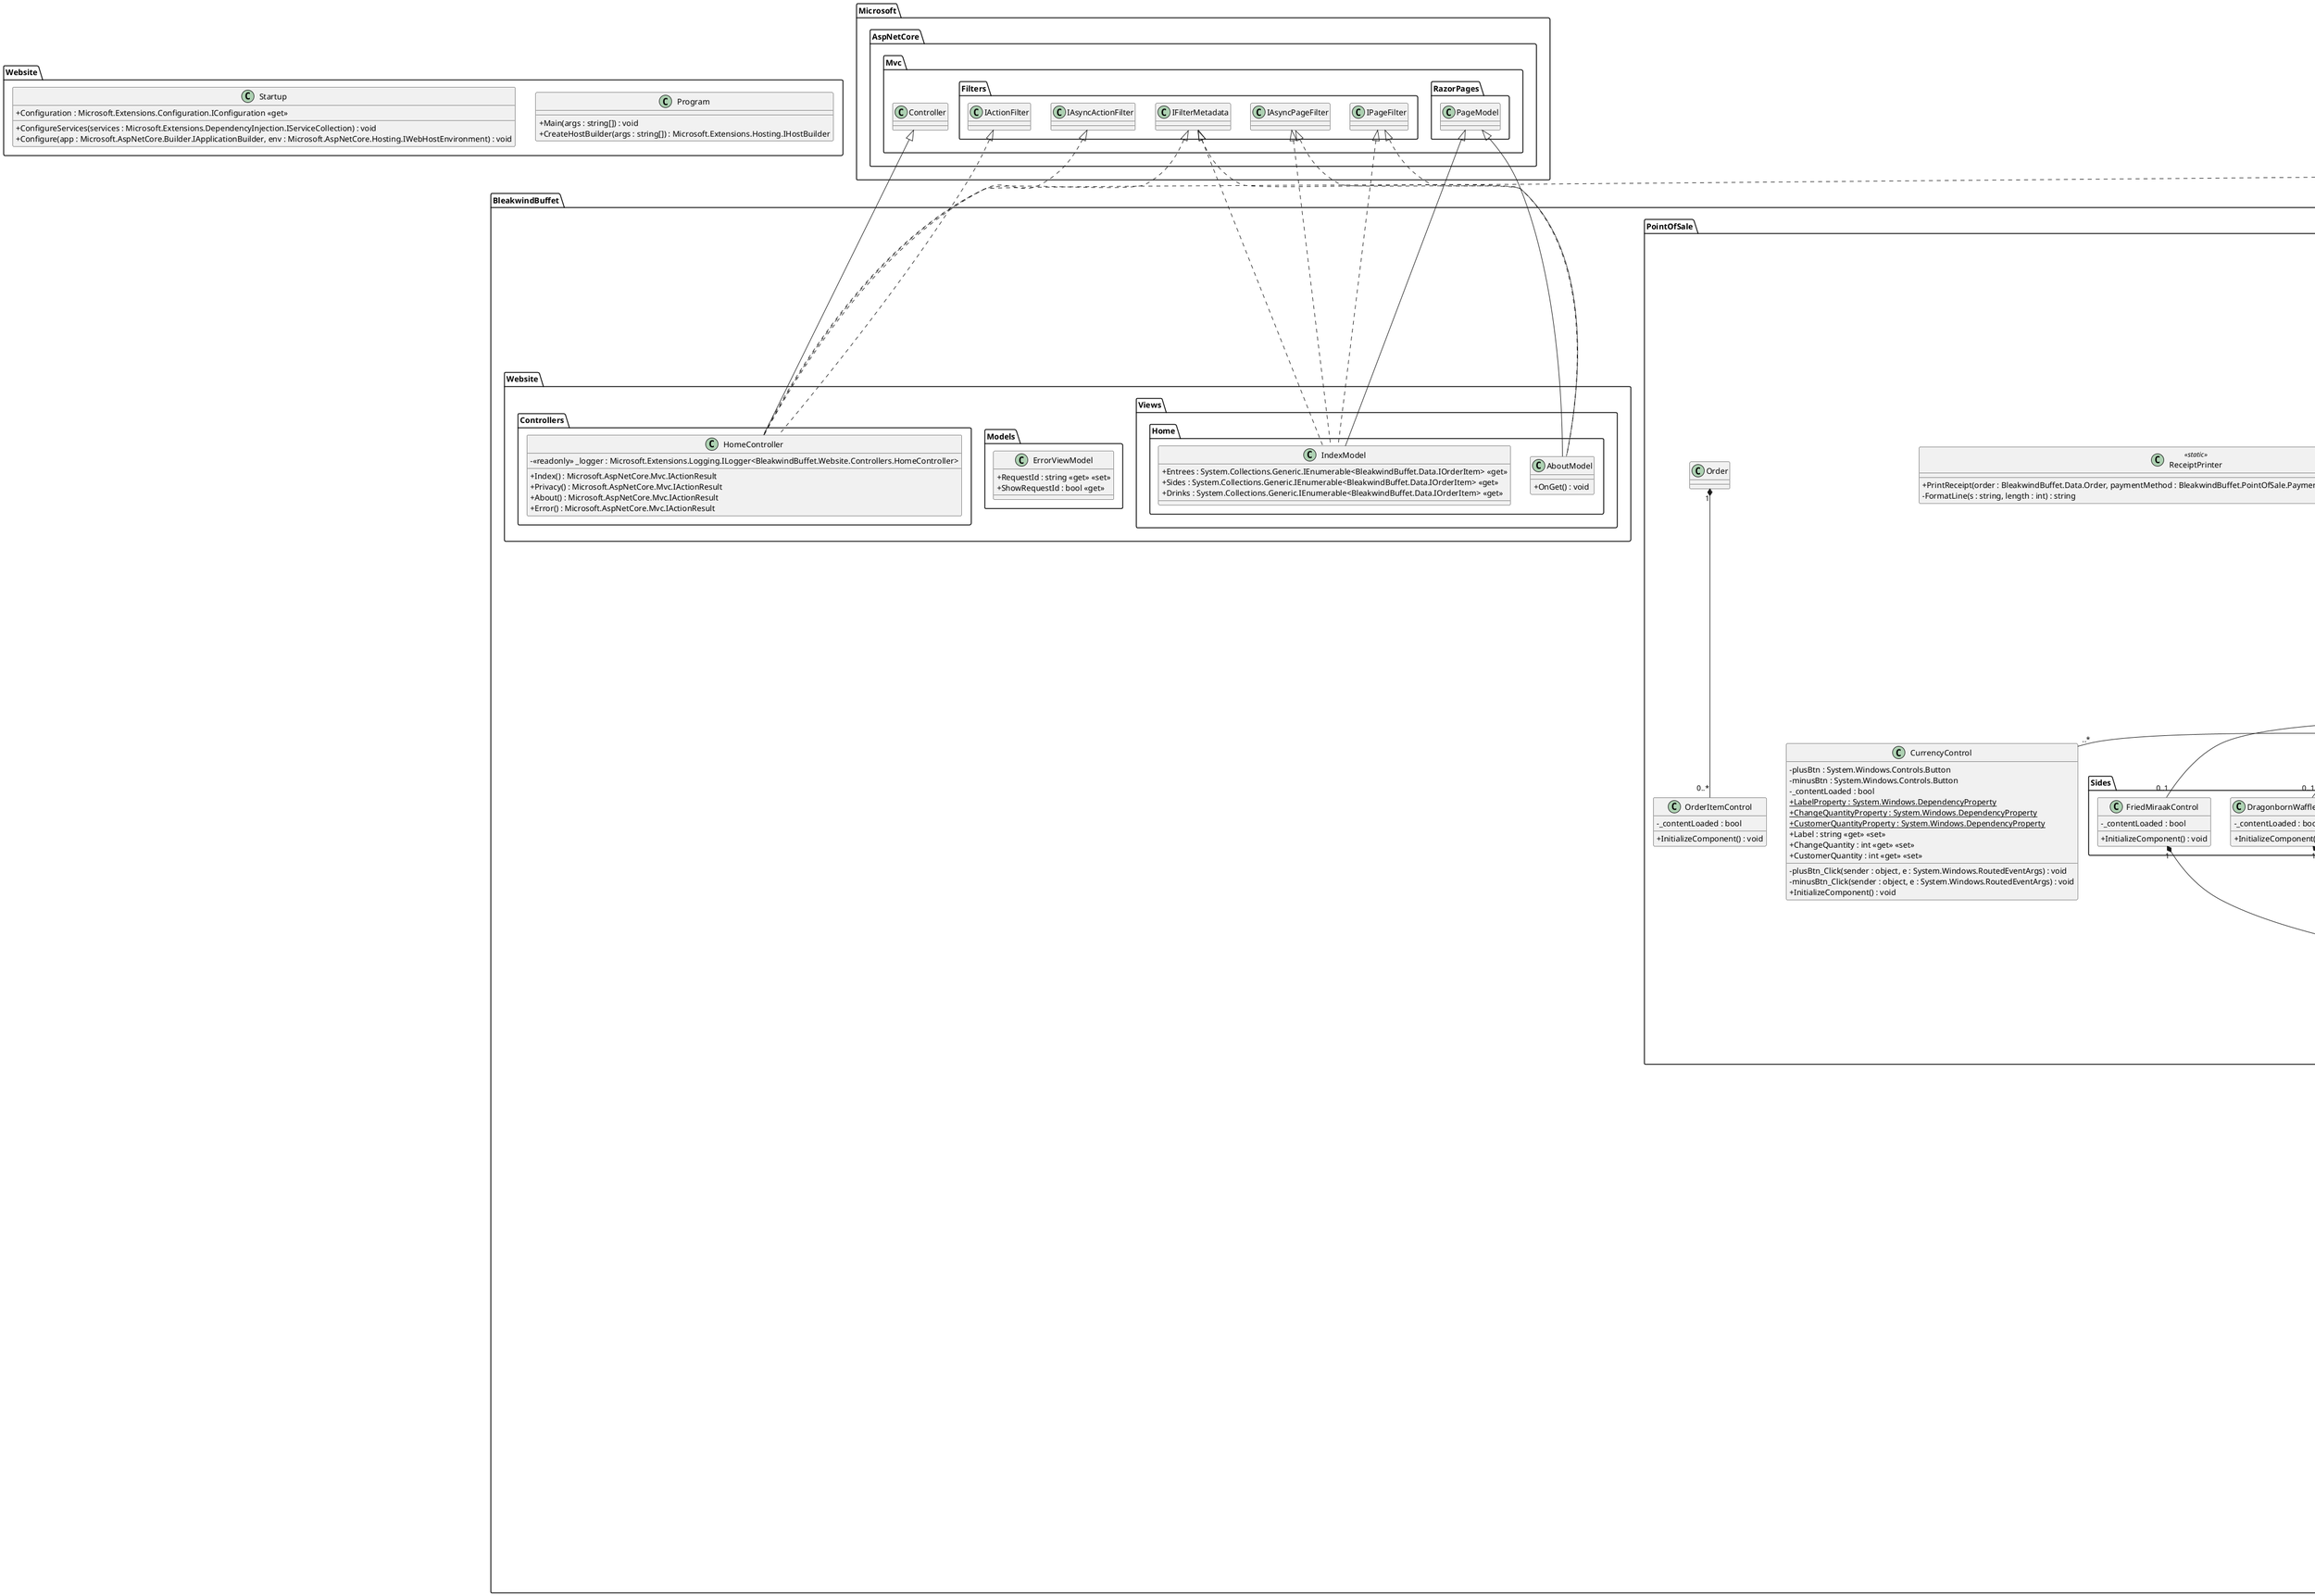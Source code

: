 @startuml

skinparam classAttributeIconSize 0

class Website.Program {
	+ Main(args : string[]) : void
	+ CreateHostBuilder(args : string[]) : Microsoft.Extensions.Hosting.IHostBuilder
}

class Website.Startup {
	+ Configuration : Microsoft.Extensions.Configuration.IConfiguration <<get>>
	+ ConfigureServices(services : Microsoft.Extensions.DependencyInjection.IServiceCollection) : void
	+ Configure(app : Microsoft.AspNetCore.Builder.IApplicationBuilder, env : Microsoft.AspNetCore.Hosting.IWebHostEnvironment) : void
}

class BleakwindBuffet.Website.Views.Home.AboutModel {
	+ OnGet() : void
}
Microsoft.AspNetCore.Mvc.Filters.IAsyncPageFilter <|.. BleakwindBuffet.Website.Views.Home.AboutModel
Microsoft.AspNetCore.Mvc.Filters.IFilterMetadata <|.. BleakwindBuffet.Website.Views.Home.AboutModel
Microsoft.AspNetCore.Mvc.Filters.IPageFilter <|.. BleakwindBuffet.Website.Views.Home.AboutModel
Microsoft.AspNetCore.Mvc.RazorPages.PageModel <|-- BleakwindBuffet.Website.Views.Home.AboutModel

class BleakwindBuffet.Website.Views.Home.IndexModel {
	+ Entrees : System.Collections.Generic.IEnumerable<BleakwindBuffet.Data.IOrderItem> <<get>>
	+ Sides : System.Collections.Generic.IEnumerable<BleakwindBuffet.Data.IOrderItem> <<get>>
	+ Drinks : System.Collections.Generic.IEnumerable<BleakwindBuffet.Data.IOrderItem> <<get>>
}
Microsoft.AspNetCore.Mvc.Filters.IAsyncPageFilter <|.. BleakwindBuffet.Website.Views.Home.IndexModel
Microsoft.AspNetCore.Mvc.Filters.IFilterMetadata <|.. BleakwindBuffet.Website.Views.Home.IndexModel
Microsoft.AspNetCore.Mvc.Filters.IPageFilter <|.. BleakwindBuffet.Website.Views.Home.IndexModel
Microsoft.AspNetCore.Mvc.RazorPages.PageModel <|-- BleakwindBuffet.Website.Views.Home.IndexModel

class BleakwindBuffet.Website.Models.ErrorViewModel {
	+ RequestId : string <<get>> <<set>>
	+ ShowRequestId : bool <<get>>
}

class BleakwindBuffet.Website.Controllers.HomeController {
	- <<readonly>> _logger : Microsoft.Extensions.Logging.ILogger<BleakwindBuffet.Website.Controllers.HomeController>
	+ Index() : Microsoft.AspNetCore.Mvc.IActionResult
	+ Privacy() : Microsoft.AspNetCore.Mvc.IActionResult
	+ About() : Microsoft.AspNetCore.Mvc.IActionResult
	+ Error() : Microsoft.AspNetCore.Mvc.IActionResult
}
Microsoft.AspNetCore.Mvc.Filters.IActionFilter <|.. BleakwindBuffet.Website.Controllers.HomeController
Microsoft.AspNetCore.Mvc.Filters.IFilterMetadata <|.. BleakwindBuffet.Website.Controllers.HomeController
Microsoft.AspNetCore.Mvc.Filters.IAsyncActionFilter <|.. BleakwindBuffet.Website.Controllers.HomeController
System.IDisposable <|.. BleakwindBuffet.Website.Controllers.HomeController
Microsoft.AspNetCore.Mvc.Controller <|-- BleakwindBuffet.Website.Controllers.HomeController

class BleakwindBuffet.Data.Combo {
	+ <<event>> PropertyChanged : System.ComponentModel.PropertyChangedEventHandler
	- drink : BleakwindBuffet.Data.Drinks.Drink
	- entree : BleakwindBuffet.Data.Entrees.Entree
	- side : BleakwindBuffet.Data.Sides.Side
	+ Name : string <<get>>
	+ Price : decimal <<get>>
	+ Calories : uint <<get>>
	+ SpecialInstructions : System.Collections.Generic.List<string> <<get>>
	+ Drink : BleakwindBuffet.Data.Drinks.Drink <<get>> <<set>>
	+ Entree : BleakwindBuffet.Data.Entrees.Entree <<get>> <<set>>
	+ Side : BleakwindBuffet.Data.Sides.Side <<get>> <<set>>
	- OnItemChanged(sender : object, e : System.ComponentModel.PropertyChangedEventArgs) : void
	+ <<override>> ToString() : string
}
BleakwindBuffet.Data.IOrderItem <|.. BleakwindBuffet.Data.Combo
System.ComponentModel.INotifyPropertyChanged <|.. BleakwindBuffet.Data.Combo

interface BleakwindBuffet.Data.IOrderItem {
	{abstract} Price : decimal <<get>>
	{abstract} Calories : uint <<get>>
	{abstract} SpecialInstructions : System.Collections.Generic.List<string> <<get>>
	{abstract} Name : string <<get>>
}

class BleakwindBuffet.Data.Menu <<static>> {
	- {static} <<readonly>> sizes : BleakwindBuffet.Data.Enums.Size[]
	+ Entrees() : System.Collections.Generic.IEnumerable<BleakwindBuffet.Data.IOrderItem>
	+ Sides() : System.Collections.Generic.IEnumerable<BleakwindBuffet.Data.IOrderItem>
	+ Drinks() : System.Collections.Generic.IEnumerable<BleakwindBuffet.Data.IOrderItem>
	+ FullMenu() : System.Collections.Generic.IEnumerable<BleakwindBuffet.Data.IOrderItem>
}

class BleakwindBuffet.Data.Order {
	- {static} nextOrderNumber : int
	+ Number : int <<get>>
	+ SalesTaxRate : decimal <<get>> <<set>>
	+ Subtotal : decimal <<get>>
	+ Calories : uint <<get>>
	+ Tax : decimal <<get>>
	+ Total : decimal <<get>>
	+ Add(item : BleakwindBuffet.Data.IOrderItem) : void
	+ Clear() : void
	+ Remove(item : BleakwindBuffet.Data.IOrderItem) : bool
	- OnItemChanged(sender : object, e : System.ComponentModel.PropertyChangedEventArgs) : void
}
System.Collections.IEnumerable <|.. BleakwindBuffet.Data.Order
System.Collections.IList <|.. BleakwindBuffet.Data.Order
System.Collections.ICollection <|.. BleakwindBuffet.Data.Order
System.Collections.Specialized.INotifyCollectionChanged <|.. BleakwindBuffet.Data.Order
System.ComponentModel.INotifyPropertyChanged <|.. BleakwindBuffet.Data.Order
System.Collections.ObjectModel.ObservableCollection <|-- BleakwindBuffet.Data.Order

class BleakwindBuffet.Data.Sides.DragonbornWaffleFries {
	- size : BleakwindBuffet.Data.Enums.Size
	+ <<override>> Price : decimal <<get>>
	+ <<override>> Calories : uint <<get>>
	+ <<override>> Size : BleakwindBuffet.Data.Enums.Size <<get>> <<set>>
	+ <<override>> SpecialInstructions : System.Collections.Generic.List<string> <<get>>
	+ <<override>> ToString() : string
}
System.ComponentModel.INotifyPropertyChanged <|.. BleakwindBuffet.Data.Sides.DragonbornWaffleFries
BleakwindBuffet.Data.IOrderItem <|.. BleakwindBuffet.Data.Sides.DragonbornWaffleFries
BleakwindBuffet.Data.Sides.Side <|-- BleakwindBuffet.Data.Sides.DragonbornWaffleFries

class BleakwindBuffet.Data.Sides.FriedMiraak {
	- size : BleakwindBuffet.Data.Enums.Size
	+ <<override>> Price : decimal <<get>>
	+ <<override>> Calories : uint <<get>>
	+ <<override>> Size : BleakwindBuffet.Data.Enums.Size <<get>> <<set>>
	+ <<override>> SpecialInstructions : System.Collections.Generic.List<string> <<get>>
	+ <<override>> ToString() : string
}
System.ComponentModel.INotifyPropertyChanged <|.. BleakwindBuffet.Data.Sides.FriedMiraak
BleakwindBuffet.Data.IOrderItem <|.. BleakwindBuffet.Data.Sides.FriedMiraak
BleakwindBuffet.Data.Sides.Side <|-- BleakwindBuffet.Data.Sides.FriedMiraak

class BleakwindBuffet.Data.Sides.MadOtarGrits {
	- size : BleakwindBuffet.Data.Enums.Size
	+ <<override>> Price : decimal <<get>>
	+ <<override>> Calories : uint <<get>>
	+ <<override>> Size : BleakwindBuffet.Data.Enums.Size <<get>> <<set>>
	+ <<override>> SpecialInstructions : System.Collections.Generic.List<string> <<get>>
	+ <<override>> ToString() : string
}
System.ComponentModel.INotifyPropertyChanged <|.. BleakwindBuffet.Data.Sides.MadOtarGrits
BleakwindBuffet.Data.IOrderItem <|.. BleakwindBuffet.Data.Sides.MadOtarGrits
BleakwindBuffet.Data.Sides.Side <|-- BleakwindBuffet.Data.Sides.MadOtarGrits

abstract class BleakwindBuffet.Data.Sides.Side {
	+ <<event>> PropertyChanged : System.ComponentModel.PropertyChangedEventHandler
	+ Name : string <<get>>
	+ {abstract} Size : BleakwindBuffet.Data.Enums.Size <<get>> <<set>>
	+ {abstract} Price : decimal <<get>>
	+ {abstract} Calories : uint <<get>>
	+ {abstract} SpecialInstructions : System.Collections.Generic.List<string> <<get>>
	# OnPropertyChanged(propertyName : string) : void
}
System.ComponentModel.INotifyPropertyChanged <|.. BleakwindBuffet.Data.Sides.Side

class BleakwindBuffet.Data.Sides.VokunSalad {
	- size : BleakwindBuffet.Data.Enums.Size
	+ <<override>> Price : decimal <<get>>
	+ <<override>> Calories : uint <<get>>
	+ <<override>> Size : BleakwindBuffet.Data.Enums.Size <<get>> <<set>>
	+ <<override>> SpecialInstructions : System.Collections.Generic.List<string> <<get>>
	+ <<override>> ToString() : string
}
System.ComponentModel.INotifyPropertyChanged <|.. BleakwindBuffet.Data.Sides.VokunSalad
BleakwindBuffet.Data.IOrderItem <|.. BleakwindBuffet.Data.Sides.VokunSalad
BleakwindBuffet.Data.Sides.Side <|-- BleakwindBuffet.Data.Sides.VokunSalad

enum BleakwindBuffet.Data.Enums.Size {
	Small
	Medium
	Large
}

enum BleakwindBuffet.Data.Enums.SodaFlavor {
	Blackberry
	Cherry
	Grapefruit
	Lemon
	Peach
	Watermelon
}

class BleakwindBuffet.Data.Entrees.BriarheartBurger {
	- bun : bool
	- ketchup : bool
	- mustard : bool
	- pickle : bool
	- cheese : bool
	+ <<override>> Price : decimal <<get>>
	+ <<override>> Calories : uint <<get>>
	+ <<override>> SpecialInstructions : System.Collections.Generic.List<string> <<get>>
	+ Bun : bool <<get>> <<set>>
	+ Ketchup : bool <<get>> <<set>>
	+ Mustard : bool <<get>> <<set>>
	+ Pickle : bool <<get>> <<set>>
	+ Cheese : bool <<get>> <<set>>
	+ <<override>> ToString() : string
}
System.ComponentModel.INotifyPropertyChanged <|.. BleakwindBuffet.Data.Entrees.BriarheartBurger
BleakwindBuffet.Data.IOrderItem <|.. BleakwindBuffet.Data.Entrees.BriarheartBurger
BleakwindBuffet.Data.Entrees.Entree <|-- BleakwindBuffet.Data.Entrees.BriarheartBurger

class BleakwindBuffet.Data.Entrees.DoubleDraugr {
	- bun : bool
	- ketchup : bool
	- mustard : bool
	- pickle : bool
	- cheese : bool
	- tomato : bool
	- lettuce : bool
	- mayo : bool
	+ <<override>> Price : decimal <<get>>
	+ <<override>> Calories : uint <<get>>
	+ <<override>> SpecialInstructions : System.Collections.Generic.List<string> <<get>>
	+ Bun : bool <<get>> <<set>>
	+ Ketchup : bool <<get>> <<set>>
	+ Mustard : bool <<get>> <<set>>
	+ Pickle : bool <<get>> <<set>>
	+ Cheese : bool <<get>> <<set>>
	+ Tomato : bool <<get>> <<set>>
	+ Lettuce : bool <<get>> <<set>>
	+ Mayo : bool <<get>> <<set>>
	+ <<override>> ToString() : string
}
System.ComponentModel.INotifyPropertyChanged <|.. BleakwindBuffet.Data.Entrees.DoubleDraugr
BleakwindBuffet.Data.IOrderItem <|.. BleakwindBuffet.Data.Entrees.DoubleDraugr
BleakwindBuffet.Data.Entrees.Entree <|-- BleakwindBuffet.Data.Entrees.DoubleDraugr

abstract class BleakwindBuffet.Data.Entrees.Entree {
	+ <<event>> PropertyChanged : System.ComponentModel.PropertyChangedEventHandler
	+ Name : string <<get>>
	+ {abstract} Price : decimal <<get>>
	+ {abstract} Calories : uint <<get>>
	+ {abstract} SpecialInstructions : System.Collections.Generic.List<string> <<get>>
	# OnPropertyChanged(propertyName : string) : void
}
System.ComponentModel.INotifyPropertyChanged <|.. BleakwindBuffet.Data.Entrees.Entree

class BleakwindBuffet.Data.Entrees.GardenOrcOmelette {
	- broccoli : bool
	- mushrooms : bool
	- tomato : bool
	- cheddar : bool
	+ <<override>> Price : decimal <<get>>
	+ <<override>> Calories : uint <<get>>
	+ <<override>> SpecialInstructions : System.Collections.Generic.List<string> <<get>>
	+ Broccoli : bool <<get>> <<set>>
	+ Mushrooms : bool <<get>> <<set>>
	+ Tomato : bool <<get>> <<set>>
	+ Cheddar : bool <<get>> <<set>>
	+ <<override>> ToString() : string
}
System.ComponentModel.INotifyPropertyChanged <|.. BleakwindBuffet.Data.Entrees.GardenOrcOmelette
BleakwindBuffet.Data.IOrderItem <|.. BleakwindBuffet.Data.Entrees.GardenOrcOmelette
BleakwindBuffet.Data.Entrees.Entree <|-- BleakwindBuffet.Data.Entrees.GardenOrcOmelette

class BleakwindBuffet.Data.Entrees.PhillyPoacher {
	- sirloin : bool
	- onion : bool
	- roll : bool
	+ <<override>> Price : decimal <<get>>
	+ <<override>> Calories : uint <<get>>
	+ <<override>> SpecialInstructions : System.Collections.Generic.List<string> <<get>>
	+ Sirloin : bool <<get>> <<set>>
	+ Onion : bool <<get>> <<set>>
	+ Roll : bool <<get>> <<set>>
	+ <<override>> ToString() : string
}
System.ComponentModel.INotifyPropertyChanged <|.. BleakwindBuffet.Data.Entrees.PhillyPoacher
BleakwindBuffet.Data.IOrderItem <|.. BleakwindBuffet.Data.Entrees.PhillyPoacher
BleakwindBuffet.Data.Entrees.Entree <|-- BleakwindBuffet.Data.Entrees.PhillyPoacher

class BleakwindBuffet.Data.Entrees.SmokehouseSkeleton {
	- sausageLink : bool
	- egg : bool
	- hashBrowns : bool
	- pancake : bool
	+ <<override>> Price : decimal <<get>>
	+ <<override>> Calories : uint <<get>>
	+ <<override>> SpecialInstructions : System.Collections.Generic.List<string> <<get>>
	+ SausageLink : bool <<get>> <<set>>
	+ Egg : bool <<get>> <<set>>
	+ HashBrowns : bool <<get>> <<set>>
	+ Pancake : bool <<get>> <<set>>
	+ <<override>> ToString() : string
}
System.ComponentModel.INotifyPropertyChanged <|.. BleakwindBuffet.Data.Entrees.SmokehouseSkeleton
BleakwindBuffet.Data.IOrderItem <|.. BleakwindBuffet.Data.Entrees.SmokehouseSkeleton
BleakwindBuffet.Data.Entrees.Entree <|-- BleakwindBuffet.Data.Entrees.SmokehouseSkeleton

class BleakwindBuffet.Data.Entrees.ThalmorTriple {
	- bun : bool
	- ketchup : bool
	- mustard : bool
	- pickle : bool
	- cheese : bool
	- tomato : bool
	- lettuce : bool
	- mayo : bool
	- bacon : bool
	- egg : bool
	+ <<override>> Price : decimal <<get>>
	+ <<override>> Calories : uint <<get>>
	+ <<override>> SpecialInstructions : System.Collections.Generic.List<string> <<get>>
	+ Bun : bool <<get>> <<set>>
	+ Ketchup : bool <<get>> <<set>>
	+ Mustard : bool <<get>> <<set>>
	+ Pickle : bool <<get>> <<set>>
	+ Cheese : bool <<get>> <<set>>
	+ Tomato : bool <<get>> <<set>>
	+ Lettuce : bool <<get>> <<set>>
	+ Mayo : bool <<get>> <<set>>
	+ Bacon : bool <<get>> <<set>>
	+ Egg : bool <<get>> <<set>>
	+ <<override>> ToString() : string
}
System.ComponentModel.INotifyPropertyChanged <|.. BleakwindBuffet.Data.Entrees.ThalmorTriple
BleakwindBuffet.Data.IOrderItem <|.. BleakwindBuffet.Data.Entrees.ThalmorTriple
BleakwindBuffet.Data.Entrees.Entree <|-- BleakwindBuffet.Data.Entrees.ThalmorTriple

class BleakwindBuffet.Data.Entrees.ThugsTBone {
	+ <<override>> Price : decimal <<get>>
	+ <<override>> Calories : uint <<get>>
	+ <<override>> SpecialInstructions : System.Collections.Generic.List<string> <<get>>
	+ <<override>> ToString() : string
}
System.ComponentModel.INotifyPropertyChanged <|.. BleakwindBuffet.Data.Entrees.ThugsTBone
BleakwindBuffet.Data.IOrderItem <|.. BleakwindBuffet.Data.Entrees.ThugsTBone
BleakwindBuffet.Data.Entrees.Entree <|-- BleakwindBuffet.Data.Entrees.ThugsTBone

class BleakwindBuffet.Data.Drinks.AretinoAppleJuice {
	- size : BleakwindBuffet.Data.Enums.Size
	- ice : bool
	+ <<override>> Price : decimal <<get>>
	+ <<override>> Calories : uint <<get>>
	+ <<override>> Size : BleakwindBuffet.Data.Enums.Size <<get>> <<set>>
	+ <<override>> SpecialInstructions : System.Collections.Generic.List<string> <<get>>
	+ Ice : bool <<get>> <<set>>
	+ <<override>> ToString() : string
}
System.ComponentModel.INotifyPropertyChanged <|.. BleakwindBuffet.Data.Drinks.AretinoAppleJuice
BleakwindBuffet.Data.IOrderItem <|.. BleakwindBuffet.Data.Drinks.AretinoAppleJuice
BleakwindBuffet.Data.Drinks.Drink <|-- BleakwindBuffet.Data.Drinks.AretinoAppleJuice

class BleakwindBuffet.Data.Drinks.CandlehearthCoffee {
	- size : BleakwindBuffet.Data.Enums.Size
	- ice : bool
	- roomForCream : bool
	- decaf : bool
	+ <<override>> Price : decimal <<get>>
	+ <<override>> Calories : uint <<get>>
	+ <<override>> Size : BleakwindBuffet.Data.Enums.Size <<get>> <<set>>
	+ <<override>> SpecialInstructions : System.Collections.Generic.List<string> <<get>>
	+ Ice : bool <<get>> <<set>>
	+ RoomForCream : bool <<get>> <<set>>
	+ Decaf : bool <<get>> <<set>>
	+ <<override>> ToString() : string
}
System.ComponentModel.INotifyPropertyChanged <|.. BleakwindBuffet.Data.Drinks.CandlehearthCoffee
BleakwindBuffet.Data.IOrderItem <|.. BleakwindBuffet.Data.Drinks.CandlehearthCoffee
BleakwindBuffet.Data.Drinks.Drink <|-- BleakwindBuffet.Data.Drinks.CandlehearthCoffee

abstract class BleakwindBuffet.Data.Drinks.Drink {
	+ <<event>> PropertyChanged : System.ComponentModel.PropertyChangedEventHandler
	+ Name : string <<get>>
	+ {abstract} Size : BleakwindBuffet.Data.Enums.Size <<get>> <<set>>
	+ {abstract} Price : decimal <<get>>
	+ {abstract} Calories : uint <<get>>
	+ {abstract} SpecialInstructions : System.Collections.Generic.List<string> <<get>>
	# OnPropertyChanged(propertyName : string) : void
}
System.ComponentModel.INotifyPropertyChanged <|.. BleakwindBuffet.Data.Drinks.Drink

class BleakwindBuffet.Data.Drinks.MarkarthMilk {
	- size : BleakwindBuffet.Data.Enums.Size
	- ice : bool
	+ <<override>> Price : decimal <<get>>
	+ <<override>> Calories : uint <<get>>
	+ <<override>> Size : BleakwindBuffet.Data.Enums.Size <<get>> <<set>>
	+ <<override>> SpecialInstructions : System.Collections.Generic.List<string> <<get>>
	+ Ice : bool <<get>> <<set>>
	+ <<override>> ToString() : string
}
System.ComponentModel.INotifyPropertyChanged <|.. BleakwindBuffet.Data.Drinks.MarkarthMilk
BleakwindBuffet.Data.IOrderItem <|.. BleakwindBuffet.Data.Drinks.MarkarthMilk
BleakwindBuffet.Data.Drinks.Drink <|-- BleakwindBuffet.Data.Drinks.MarkarthMilk

class BleakwindBuffet.Data.Drinks.SailorSoda {
	- size : BleakwindBuffet.Data.Enums.Size
	- ice : bool
	- flavor : BleakwindBuffet.Data.Enums.SodaFlavor
	+ <<override>> Price : decimal <<get>>
	+ <<override>> Calories : uint <<get>>
	+ <<override>> Size : BleakwindBuffet.Data.Enums.Size <<get>> <<set>>
	+ <<override>> SpecialInstructions : System.Collections.Generic.List<string> <<get>>
	+ Ice : bool <<get>> <<set>>
	+ Flavor : BleakwindBuffet.Data.Enums.SodaFlavor <<get>> <<set>>
	+ <<override>> ToString() : string
}
System.ComponentModel.INotifyPropertyChanged <|.. BleakwindBuffet.Data.Drinks.SailorSoda
BleakwindBuffet.Data.IOrderItem <|.. BleakwindBuffet.Data.Drinks.SailorSoda
BleakwindBuffet.Data.Drinks.Drink <|-- BleakwindBuffet.Data.Drinks.SailorSoda

class BleakwindBuffet.Data.Drinks.WarriorWater {
	- size : BleakwindBuffet.Data.Enums.Size
	- ice : bool
	- lemon : bool
	+ <<override>> Price : decimal <<get>>
	+ <<override>> Calories : uint <<get>>
	+ <<override>> Size : BleakwindBuffet.Data.Enums.Size <<get>> <<set>>
	+ <<override>> SpecialInstructions : System.Collections.Generic.List<string> <<get>>
	+ Ice : bool <<get>> <<set>>
	+ Lemon : bool <<get>> <<set>>
	+ <<override>> ToString() : string
}
System.ComponentModel.INotifyPropertyChanged <|.. BleakwindBuffet.Data.Drinks.WarriorWater
BleakwindBuffet.Data.IOrderItem <|.. BleakwindBuffet.Data.Drinks.WarriorWater
BleakwindBuffet.Data.Drinks.Drink <|-- BleakwindBuffet.Data.Drinks.WarriorWater

class BleakwindBuffet.PointOfSale.App {
	- _contentLoaded : bool
	+ InitializeComponent() : void
	+ Main() : void
}
System.Windows.Application <|-- BleakwindBuffet.PointOfSale.App

class BleakwindBuffet.PointOfSale.CashDrawerViewModel {
	+ <<event>> PropertyChanged : System.ComponentModel.PropertyChangedEventHandler
	- saleAmount : decimal
	- penniesFromCustomer : int
	- nickelsFromCustomer : int
	- dimesFromCustomer : int
	- quartersFromCustomer : int
	- onesFromCustomer : int
	- twosFromCustomer : int
	- fivesFromCustomer : int
	- tensFromCustomer : int
	- twentiesFromCustomer : int
	- fiftiesFromCustomer : int
	- hundredsFromCustomer : int
	+ SaleAmount : decimal <<get>> <<set>>
	+ AmountStillOwed : decimal <<get>>
	+ ChangeDue : decimal <<get>>
	+ PenniesFromCustomer : int <<get>> <<set>>
	+ NickelsFromCustomer : int <<get>> <<set>>
	+ DimesFromCustomer : int <<get>> <<set>>
	+ QuartersFromCustomer : int <<get>> <<set>>
	+ OnesFromCustomer : int <<get>> <<set>>
	+ TwosFromCustomer : int <<get>> <<set>>
	+ FivesFromCustomer : int <<get>> <<set>>
	+ TensFromCustomer : int <<get>> <<set>>
	+ TwentiesFromCustomer : int <<get>> <<set>>
	+ FiftiesFromCustomer : int <<get>> <<set>>
	+ HundredsFromCustomer : int <<get>> <<set>>
	+ PenniesAsChange : int <<get>>
	+ NickelsAsChange : int <<get>>
	+ DimesAsChange : int <<get>>
	+ QuartersAsChange : int <<get>>
	+ OnesAsChange : int <<get>>
	+ TwosAsChange : int <<get>>
	+ FivesAsChange : int <<get>>
	+ TensAsChange : int <<get>>
	+ TwentiesAsChange : int <<get>>
	+ FiftiesAsChange : int <<get>>
	+ HundredsAsChange : int <<get>>
	+ FinalizeSale() : void
	- MakeChange() : void
	# OnPropertyChanged() : void
}
System.ComponentModel.INotifyPropertyChanged <|.. BleakwindBuffet.PointOfSale.CashDrawerViewModel

class BleakwindBuffet.PointOfSale.CashDrawerWindow {
	- finalizeSale : System.Windows.Controls.Button
	- returnToOrder : System.Windows.Controls.Button
	- _contentLoaded : bool
	- returnToOrder_Click(sender : object, e : System.Windows.RoutedEventArgs) : void
	- finalizeSale_Click(sender : object, e : System.Windows.RoutedEventArgs) : void
	+ InitializeComponent() : void
	- _CreateDelegate(delegateType : System.Type, handler : string) : System.Delegate
}
System.Windows.IWindowService <|.. BleakwindBuffet.PointOfSale.CashDrawerWindow
System.Windows.Window <|-- BleakwindBuffet.PointOfSale.CashDrawerWindow

class BleakwindBuffet.PointOfSale.ComboControl {
	- entree : System.Windows.Controls.ComboBox
	- side : System.Windows.Controls.ComboBox
	- drink : System.Windows.Controls.ComboBox
	- _contentLoaded : bool
	- entree_SelectionChanged(sender : object, e : System.Windows.Controls.SelectionChangedEventArgs) : void
	- side_SelectionChanged(sender : object, e : System.Windows.Controls.SelectionChangedEventArgs) : void
	- drink_SelectionChanged(sender : object, e : System.Windows.Controls.SelectionChangedEventArgs) : void
	+ InitializeComponent() : void
}

class BleakwindBuffet.PointOfSale.CurrencyControl {
	- plusBtn : System.Windows.Controls.Button
	- minusBtn : System.Windows.Controls.Button
	- _contentLoaded : bool
	+ {static} LabelProperty : System.Windows.DependencyProperty
	+ {static} ChangeQuantityProperty : System.Windows.DependencyProperty
	+ {static} CustomerQuantityProperty : System.Windows.DependencyProperty
	+ Label : string <<get>> <<set>>
	+ ChangeQuantity : int <<get>> <<set>>
	+ CustomerQuantity : int <<get>> <<set>>
	- plusBtn_Click(sender : object, e : System.Windows.RoutedEventArgs) : void
	- minusBtn_Click(sender : object, e : System.Windows.RoutedEventArgs) : void
	+ InitializeComponent() : void
}

class BleakwindBuffet.PointOfSale.LessThanOrEqualZeroConverter {
	+ Convert(value : object, targetType : System.Type, parameter : object, culture : System.Globalization.CultureInfo) : object
	+ ConvertBack(value : object, targetType : System.Type, parameter : object, culture : System.Globalization.CultureInfo) : object
}
System.Windows.Data.IValueConverter <|.. BleakwindBuffet.PointOfSale.LessThanOrEqualZeroConverter

class BleakwindBuffet.PointOfSale.MainWindow {
	- payCashBtn : System.Windows.Controls.Button
	- payCardBtn : System.Windows.Controls.Button
	- cancelOrderBtn : System.Windows.Controls.Button
	- customizationControl : System.Windows.Controls.ContentControl
	- orderItems : System.Windows.Controls.ListView
	- _contentLoaded : bool
	- Order : BleakwindBuffet.Data.Order
	- menuItem_Click(sender : object, e : System.Windows.RoutedEventArgs) : void
	- cancelOrderBtn_Click(sender : object, e : System.Windows.RoutedEventArgs) : void
	- orderControl_RemoveClicked(sender : object, e : System.Windows.RoutedEventArgs) : void
	- payCardBtn_Click(sender : object, e : System.Windows.RoutedEventArgs) : void
	- payCashBtn_Click(sender : object, e : System.Windows.RoutedEventArgs) : void
	+ InitializeComponent() : void
}
System.Windows.IWindowService <|.. BleakwindBuffet.PointOfSale.MainWindow
System.Windows.Window <|-- BleakwindBuffet.PointOfSale.MainWindow

class BleakwindBuffet.PointOfSale.OrderItemControl {
	- _contentLoaded : bool
	+ InitializeComponent() : void
}

enum BleakwindBuffet.PointOfSale.PaymentMethod {
	Cash
	CreditDebit
}

class BleakwindBuffet.PointOfSale.ReceiptPrinter <<static>> {
	+ PrintReceipt(order : BleakwindBuffet.Data.Order, paymentMethod : BleakwindBuffet.PointOfSale.PaymentMethod, cashGiven : decimal) : void
	- FormatLine(s : string, length : int) : string
}

class BleakwindBuffet.PointOfSale.Sides.DragonbornWaffleFriesControl {
	- _contentLoaded : bool
	+ InitializeComponent() : void
}

class BleakwindBuffet.PointOfSale.Sides.FriedMiraakControl {
	- _contentLoaded : bool
	+ InitializeComponent() : void
}

class BleakwindBuffet.PointOfSale.Sides.MadOtarGritsControl {
	- _contentLoaded : bool
	+ InitializeComponent() : void
}

class BleakwindBuffet.PointOfSale.Sides.VokunSaladControl {
	- _contentLoaded : bool
	+ InitializeComponent() : void
}

class BleakwindBuffet.PointOfSale.Enums.SizeControl {
	- _contentLoaded : bool
	+ InitializeComponent() : void
}

class BleakwindBuffet.PointOfSale.Enums.SodaFlavorControl {
	- _contentLoaded : bool
	+ InitializeComponent() : void
}

class BleakwindBuffet.PointOfSale.Entrees.BriarheartBurgerControl {
	- _contentLoaded : bool
	+ InitializeComponent() : void
}

class BleakwindBuffet.PointOfSale.Entrees.DoubleDraugrControl {
	- _contentLoaded : bool
	+ InitializeComponent() : void
}

class BleakwindBuffet.PointOfSale.Entrees.GardenOrcOmeletteControl {
	- _contentLoaded : bool
	+ InitializeComponent() : void
}

class BleakwindBuffet.PointOfSale.Entrees.PhillyPoacherControl {
	- _contentLoaded : bool
	+ InitializeComponent() : void
}

class BleakwindBuffet.PointOfSale.Entrees.SmokehouseSkeletonControl {
	- _contentLoaded : bool
	+ InitializeComponent() : void
}

class BleakwindBuffet.PointOfSale.Entrees.ThalmorTripleControl {
	- _contentLoaded : bool
	+ InitializeComponent() : void
}

class BleakwindBuffet.PointOfSale.Entrees.ThugsTBoneControl {
	- _contentLoaded : bool
	+ InitializeComponent() : void
}

class BleakwindBuffet.PointOfSale.Drinks.AretinoAppleJuiceControl {
	- _contentLoaded : bool
	+ InitializeComponent() : void
}

class BleakwindBuffet.PointOfSale.Drinks.CandlehearthCoffeeControl {
	- _contentLoaded : bool
	+ InitializeComponent() : void
}

class BleakwindBuffet.PointOfSale.Drinks.MarkarthMilkControl {
	- _contentLoaded : bool
	+ InitializeComponent() : void
}

class BleakwindBuffet.PointOfSale.Drinks.SailorSodaControl {
	- _contentLoaded : bool
	+ InitializeComponent() : void
}

class BleakwindBuffet.PointOfSale.Drinks.WarriorWaterControl {
	- _contentLoaded : bool
	+ InitializeComponent() : void
}

BleakwindBuffet.Data.Combo "1" o-- "1" BleakwindBuffet.Data.Drinks.Drink
BleakwindBuffet.Data.Combo "1" o-- "1" BleakwindBuffet.Data.Sides.Side
BleakwindBuffet.Data.Combo "1" o-- "1" BleakwindBuffet.Data.Entrees.Entree
BleakwindBuffet.Data.Menu "1" o-- "0..*" BleakwindBuffet.Data.IOrderItem
BleakwindBuffet.Data.Order "1" o-- "0..*" BleakwindBuffet.Data.IOrderItem
BleakwindBuffet.PointOfSale.MainWindow "1" *-- "0..*" BleakwindBuffet.PointOfSale.MenuItemControl
BleakwindBuffet.PointOfSale.Order "1" *-- "0..*" BleakwindBuffet.PointOfSale.OrderItemControl
BleakwindBuffet.PointOfSale.MainWindow "1" *-- "0..1" BleakwindBuffet.PointOfSale.Sides.DragonbornWaffleFriesControl
BleakwindBuffet.PointOfSale.Sides.DragonbornWaffleFriesControl "1" *-- "1" BleakwindBuffet.PointOfSale.Enums.SizeControl
BleakwindBuffet.PointOfSale.MainWindow "1" *-- "0..1" BleakwindBuffet.PointOfSale.Sides.FriedMiraakControl
BleakwindBuffet.PointOfSale.Sides.FriedMiraakControl "1" *-- "1" BleakwindBuffet.PointOfSale.Enums.SizeControl
BleakwindBuffet.PointOfSale.MainWindow "1" *-- "0..1" BleakwindBuffet.PointOfSale.Sides.MadOtarGritsControl
BleakwindBuffet.PointOfSale.Sides.MadOtarGritsControl "1" *-- "1" BleakwindBuffet.PointOfSale.Enums.SizeControl
BleakwindBuffet.PointOfSale.MainWindow "1" *-- "0..1" BleakwindBuffet.PointOfSale.Sides.VokunSaladControl
BleakwindBuffet.PointOfSale.Sides.VokunSaladControl "1" *-- "1" BleakwindBuffet.PointOfSale.Enums.SizeControl
BleakwindBuffet.PointOfSale.MainWindow "1" *-- "0..1" BleakwindBuffet.PointOfSale.Entrees.BriarheartBurgerControl
BleakwindBuffet.PointOfSale.MainWindow "1" *-- "0..1" BleakwindBuffet.PointOfSale.Entrees.DoubleDraugrControl
BleakwindBuffet.PointOfSale.MainWindow "1" *-- "0..1" BleakwindBuffet.PointOfSale.Entrees.GardenOrcOmeletteControl
BleakwindBuffet.PointOfSale.MainWindow "1" *-- "0..1" BleakwindBuffet.PointOfSale.Entrees.PhillyPoacherControl
BleakwindBuffet.PointOfSale.MainWindow "1" *-- "0..1" BleakwindBuffet.PointOfSale.Entrees.SmokehouseSkeletonControl
BleakwindBuffet.PointOfSale.MainWindow "1" *-- "0..1" BleakwindBuffet.PointOfSale.Entrees.ThalmorTripleControl
BleakwindBuffet.PointOfSale.MainWindow "1" *-- "0..1" BleakwindBuffet.PointOfSale.Entrees.ThugsTBoneControl
BleakwindBuffet.PointOfSale.MainWindow "1" *-- "0..1" BleakwindBuffet.PointOfSale.Drinks.AretinoAppleJuiceControl
BleakwindBuffet.PointOfSale.Drinks.AretinoAppleJuiceControl "1" *-- "1" BleakwindBuffet.PointOfSale.Enums.SizeControl
BleakwindBuffet.PointOfSale.MainWindow "1" *-- "0..1" BleakwindBuffet.PointOfSale.Drinks.CandlehearthCoffeeControl
BleakwindBuffet.PointOfSale.Drinks.CandlehearthCoffeeControl "1" *-- "1" BleakwindBuffet.PointOfSale.Enums.SizeControl
BleakwindBuffet.PointOfSale.MainWindow "1" *-- "0..1" BleakwindBuffet.PointOfSale.Drinks.MarkarthMilkControl
BleakwindBuffet.PointOfSale.Drinks.MarkarthMilkControl "1" *-- "1" BleakwindBuffet.PointOfSale.Enums.SizeControl
BleakwindBuffet.PointOfSale.MainWindow "1" *-- "0..1" BleakwindBuffet.PointOfSale.Drinks.SailorSodaControl
BleakwindBuffet.PointOfSale.Drinks.SailorSodaControl "1" *-- "1" BleakwindBuffet.PointOfSale.Enums.SizeControl
BleakwindBuffet.PointOfSale.Drinks.SailorSodaControl "1" *-- "1" BleakwindBuffet.PointOfSale.Enums.SodaFlavorControl
BleakwindBuffet.PointOfSale.MainWindow "1" *-- "0..1" BleakwindBuffet.PointOfSale.Drinks.WarriorWaterControl
BleakwindBuffet.PointOfSale.Drinks.WarriorWaterControl "1" *-- "1" BleakwindBuffet.PointOfSale.Enums.SizeControl
BleakwindBuffet.PointOfSale.CashDrawerWindow "1" *-- "..*" BleakwindBuffet.PointOfSale.CurrencyControl
BleakwindBuffet.PointOfSale.MainWindow "1" *-- "0..1" BleakwindBuffet.PointOfSale.ComboControl

@enduml
